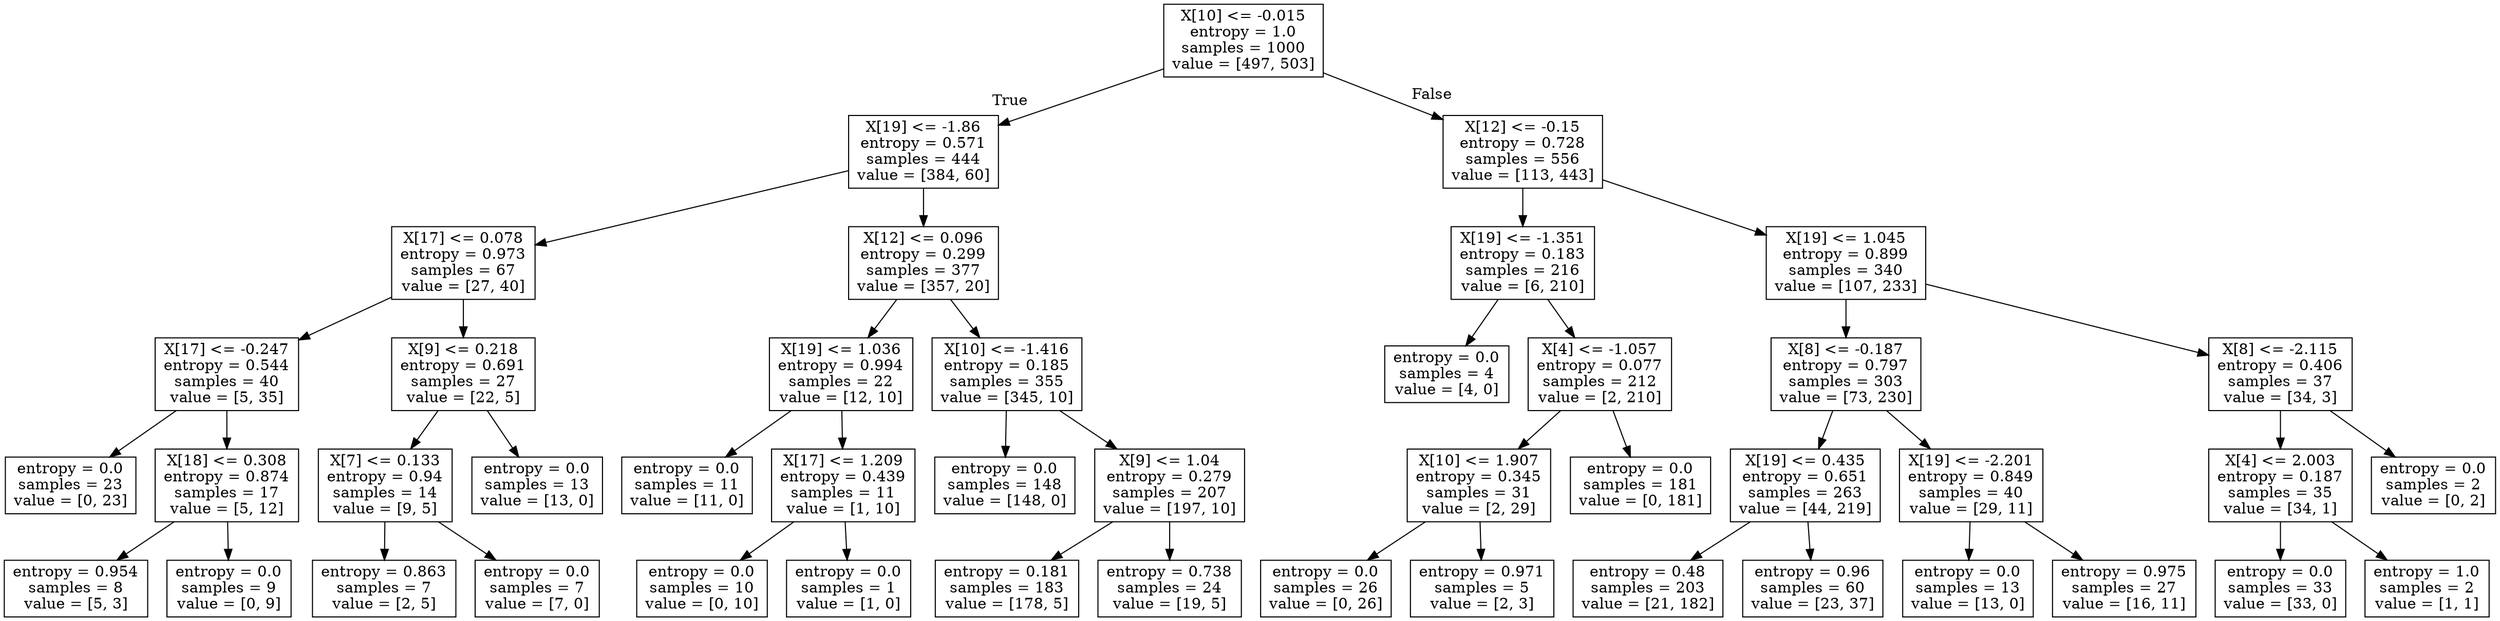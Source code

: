 digraph Tree {
node [shape=box] ;
0 [label="X[10] <= -0.015\nentropy = 1.0\nsamples = 1000\nvalue = [497, 503]"] ;
1 [label="X[19] <= -1.86\nentropy = 0.571\nsamples = 444\nvalue = [384, 60]"] ;
0 -> 1 [labeldistance=2.5, labelangle=45, headlabel="True"] ;
2 [label="X[17] <= 0.078\nentropy = 0.973\nsamples = 67\nvalue = [27, 40]"] ;
1 -> 2 ;
3 [label="X[17] <= -0.247\nentropy = 0.544\nsamples = 40\nvalue = [5, 35]"] ;
2 -> 3 ;
4 [label="entropy = 0.0\nsamples = 23\nvalue = [0, 23]"] ;
3 -> 4 ;
5 [label="X[18] <= 0.308\nentropy = 0.874\nsamples = 17\nvalue = [5, 12]"] ;
3 -> 5 ;
6 [label="entropy = 0.954\nsamples = 8\nvalue = [5, 3]"] ;
5 -> 6 ;
7 [label="entropy = 0.0\nsamples = 9\nvalue = [0, 9]"] ;
5 -> 7 ;
8 [label="X[9] <= 0.218\nentropy = 0.691\nsamples = 27\nvalue = [22, 5]"] ;
2 -> 8 ;
9 [label="X[7] <= 0.133\nentropy = 0.94\nsamples = 14\nvalue = [9, 5]"] ;
8 -> 9 ;
10 [label="entropy = 0.863\nsamples = 7\nvalue = [2, 5]"] ;
9 -> 10 ;
11 [label="entropy = 0.0\nsamples = 7\nvalue = [7, 0]"] ;
9 -> 11 ;
12 [label="entropy = 0.0\nsamples = 13\nvalue = [13, 0]"] ;
8 -> 12 ;
13 [label="X[12] <= 0.096\nentropy = 0.299\nsamples = 377\nvalue = [357, 20]"] ;
1 -> 13 ;
14 [label="X[19] <= 1.036\nentropy = 0.994\nsamples = 22\nvalue = [12, 10]"] ;
13 -> 14 ;
15 [label="entropy = 0.0\nsamples = 11\nvalue = [11, 0]"] ;
14 -> 15 ;
16 [label="X[17] <= 1.209\nentropy = 0.439\nsamples = 11\nvalue = [1, 10]"] ;
14 -> 16 ;
17 [label="entropy = 0.0\nsamples = 10\nvalue = [0, 10]"] ;
16 -> 17 ;
18 [label="entropy = 0.0\nsamples = 1\nvalue = [1, 0]"] ;
16 -> 18 ;
19 [label="X[10] <= -1.416\nentropy = 0.185\nsamples = 355\nvalue = [345, 10]"] ;
13 -> 19 ;
20 [label="entropy = 0.0\nsamples = 148\nvalue = [148, 0]"] ;
19 -> 20 ;
21 [label="X[9] <= 1.04\nentropy = 0.279\nsamples = 207\nvalue = [197, 10]"] ;
19 -> 21 ;
22 [label="entropy = 0.181\nsamples = 183\nvalue = [178, 5]"] ;
21 -> 22 ;
23 [label="entropy = 0.738\nsamples = 24\nvalue = [19, 5]"] ;
21 -> 23 ;
24 [label="X[12] <= -0.15\nentropy = 0.728\nsamples = 556\nvalue = [113, 443]"] ;
0 -> 24 [labeldistance=2.5, labelangle=-45, headlabel="False"] ;
25 [label="X[19] <= -1.351\nentropy = 0.183\nsamples = 216\nvalue = [6, 210]"] ;
24 -> 25 ;
26 [label="entropy = 0.0\nsamples = 4\nvalue = [4, 0]"] ;
25 -> 26 ;
27 [label="X[4] <= -1.057\nentropy = 0.077\nsamples = 212\nvalue = [2, 210]"] ;
25 -> 27 ;
28 [label="X[10] <= 1.907\nentropy = 0.345\nsamples = 31\nvalue = [2, 29]"] ;
27 -> 28 ;
29 [label="entropy = 0.0\nsamples = 26\nvalue = [0, 26]"] ;
28 -> 29 ;
30 [label="entropy = 0.971\nsamples = 5\nvalue = [2, 3]"] ;
28 -> 30 ;
31 [label="entropy = 0.0\nsamples = 181\nvalue = [0, 181]"] ;
27 -> 31 ;
32 [label="X[19] <= 1.045\nentropy = 0.899\nsamples = 340\nvalue = [107, 233]"] ;
24 -> 32 ;
33 [label="X[8] <= -0.187\nentropy = 0.797\nsamples = 303\nvalue = [73, 230]"] ;
32 -> 33 ;
34 [label="X[19] <= 0.435\nentropy = 0.651\nsamples = 263\nvalue = [44, 219]"] ;
33 -> 34 ;
35 [label="entropy = 0.48\nsamples = 203\nvalue = [21, 182]"] ;
34 -> 35 ;
36 [label="entropy = 0.96\nsamples = 60\nvalue = [23, 37]"] ;
34 -> 36 ;
37 [label="X[19] <= -2.201\nentropy = 0.849\nsamples = 40\nvalue = [29, 11]"] ;
33 -> 37 ;
38 [label="entropy = 0.0\nsamples = 13\nvalue = [13, 0]"] ;
37 -> 38 ;
39 [label="entropy = 0.975\nsamples = 27\nvalue = [16, 11]"] ;
37 -> 39 ;
40 [label="X[8] <= -2.115\nentropy = 0.406\nsamples = 37\nvalue = [34, 3]"] ;
32 -> 40 ;
41 [label="X[4] <= 2.003\nentropy = 0.187\nsamples = 35\nvalue = [34, 1]"] ;
40 -> 41 ;
42 [label="entropy = 0.0\nsamples = 33\nvalue = [33, 0]"] ;
41 -> 42 ;
43 [label="entropy = 1.0\nsamples = 2\nvalue = [1, 1]"] ;
41 -> 43 ;
44 [label="entropy = 0.0\nsamples = 2\nvalue = [0, 2]"] ;
40 -> 44 ;
}